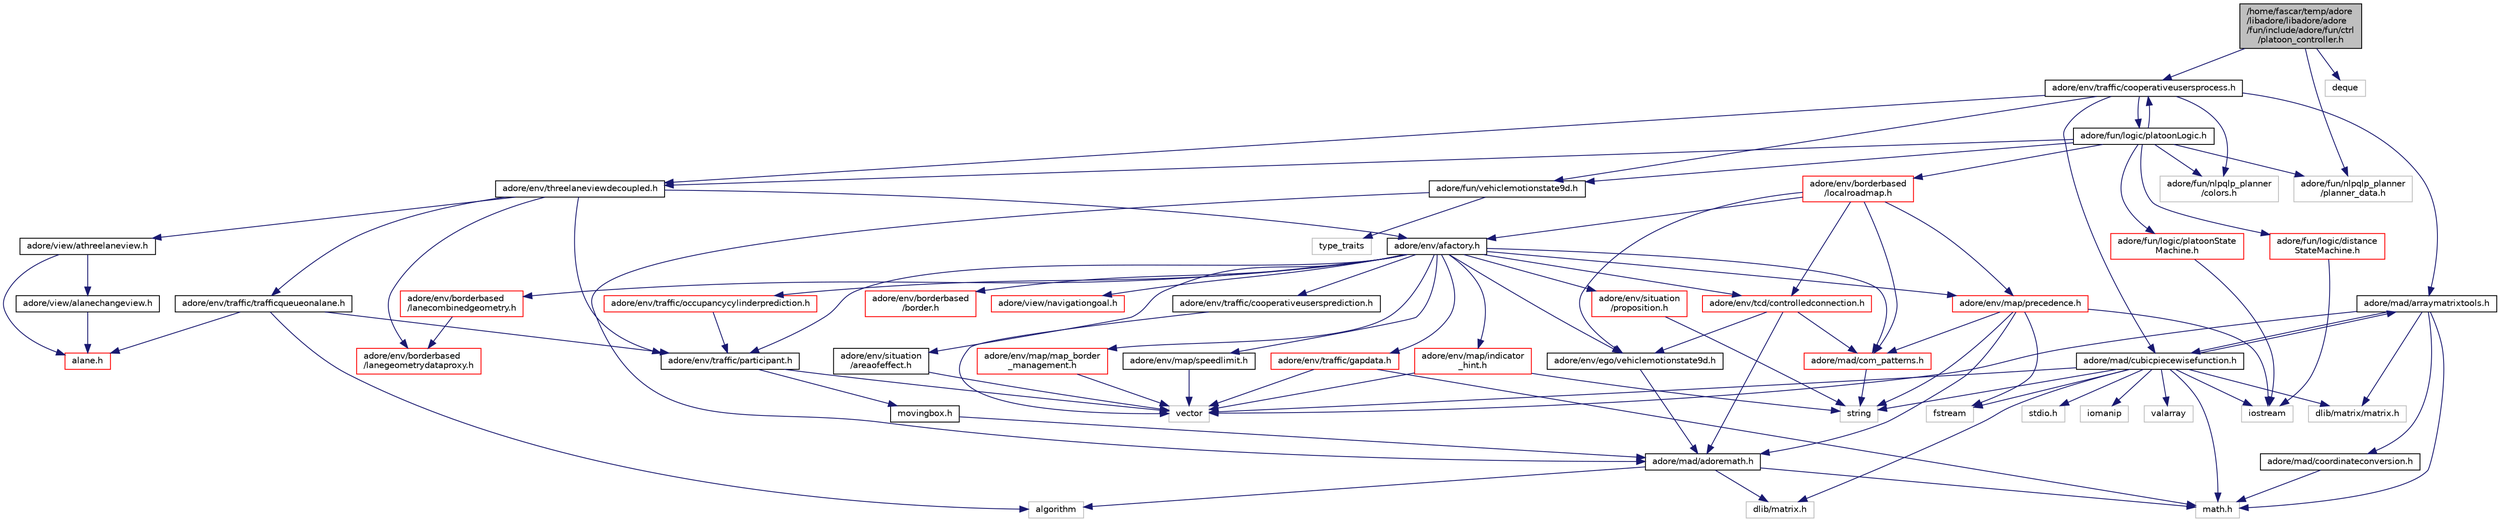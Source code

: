 digraph "/home/fascar/temp/adore/libadore/libadore/adore/fun/include/adore/fun/ctrl/platoon_controller.h"
{
 // LATEX_PDF_SIZE
  edge [fontname="Helvetica",fontsize="10",labelfontname="Helvetica",labelfontsize="10"];
  node [fontname="Helvetica",fontsize="10",shape=record];
  Node1 [label="/home/fascar/temp/adore\l/libadore/libadore/adore\l/fun/include/adore/fun/ctrl\l/platoon_controller.h",height=0.2,width=0.4,color="black", fillcolor="grey75", style="filled", fontcolor="black",tooltip=" "];
  Node1 -> Node2 [color="midnightblue",fontsize="10",style="solid",fontname="Helvetica"];
  Node2 [label="adore/env/traffic/cooperativeusersprocess.h",height=0.2,width=0.4,color="black", fillcolor="white", style="filled",URL="$cooperativeusersprocess_8h.html",tooltip=" "];
  Node2 -> Node3 [color="midnightblue",fontsize="10",style="solid",fontname="Helvetica"];
  Node3 [label="adore/mad/arraymatrixtools.h",height=0.2,width=0.4,color="black", fillcolor="white", style="filled",URL="$arraymatrixtools_8h.html",tooltip=" "];
  Node3 -> Node4 [color="midnightblue",fontsize="10",style="solid",fontname="Helvetica"];
  Node4 [label="math.h",height=0.2,width=0.4,color="grey75", fillcolor="white", style="filled",tooltip=" "];
  Node3 -> Node5 [color="midnightblue",fontsize="10",style="solid",fontname="Helvetica"];
  Node5 [label="adore/mad/cubicpiecewisefunction.h",height=0.2,width=0.4,color="black", fillcolor="white", style="filled",URL="$cubicpiecewisefunction_8h.html",tooltip=" "];
  Node5 -> Node6 [color="midnightblue",fontsize="10",style="solid",fontname="Helvetica"];
  Node6 [label="iostream",height=0.2,width=0.4,color="grey75", fillcolor="white", style="filled",tooltip=" "];
  Node5 -> Node7 [color="midnightblue",fontsize="10",style="solid",fontname="Helvetica"];
  Node7 [label="fstream",height=0.2,width=0.4,color="grey75", fillcolor="white", style="filled",tooltip=" "];
  Node5 -> Node8 [color="midnightblue",fontsize="10",style="solid",fontname="Helvetica"];
  Node8 [label="string",height=0.2,width=0.4,color="grey75", fillcolor="white", style="filled",tooltip=" "];
  Node5 -> Node9 [color="midnightblue",fontsize="10",style="solid",fontname="Helvetica"];
  Node9 [label="valarray",height=0.2,width=0.4,color="grey75", fillcolor="white", style="filled",tooltip=" "];
  Node5 -> Node4 [color="midnightblue",fontsize="10",style="solid",fontname="Helvetica"];
  Node5 -> Node10 [color="midnightblue",fontsize="10",style="solid",fontname="Helvetica"];
  Node10 [label="stdio.h",height=0.2,width=0.4,color="grey75", fillcolor="white", style="filled",tooltip=" "];
  Node5 -> Node11 [color="midnightblue",fontsize="10",style="solid",fontname="Helvetica"];
  Node11 [label="iomanip",height=0.2,width=0.4,color="grey75", fillcolor="white", style="filled",tooltip=" "];
  Node5 -> Node12 [color="midnightblue",fontsize="10",style="solid",fontname="Helvetica"];
  Node12 [label="dlib/matrix/matrix.h",height=0.2,width=0.4,color="grey75", fillcolor="white", style="filled",tooltip=" "];
  Node5 -> Node13 [color="midnightblue",fontsize="10",style="solid",fontname="Helvetica"];
  Node13 [label="dlib/matrix.h",height=0.2,width=0.4,color="grey75", fillcolor="white", style="filled",tooltip=" "];
  Node5 -> Node3 [color="midnightblue",fontsize="10",style="solid",fontname="Helvetica"];
  Node5 -> Node14 [color="midnightblue",fontsize="10",style="solid",fontname="Helvetica"];
  Node14 [label="vector",height=0.2,width=0.4,color="grey75", fillcolor="white", style="filled",tooltip=" "];
  Node3 -> Node15 [color="midnightblue",fontsize="10",style="solid",fontname="Helvetica"];
  Node15 [label="adore/mad/coordinateconversion.h",height=0.2,width=0.4,color="black", fillcolor="white", style="filled",URL="$coordinateconversion_8h.html",tooltip=" "];
  Node15 -> Node4 [color="midnightblue",fontsize="10",style="solid",fontname="Helvetica"];
  Node3 -> Node12 [color="midnightblue",fontsize="10",style="solid",fontname="Helvetica"];
  Node3 -> Node14 [color="midnightblue",fontsize="10",style="solid",fontname="Helvetica"];
  Node2 -> Node16 [color="midnightblue",fontsize="10",style="solid",fontname="Helvetica"];
  Node16 [label="adore/env/threelaneviewdecoupled.h",height=0.2,width=0.4,color="black", fillcolor="white", style="filled",URL="$threelaneviewdecoupled_8h.html",tooltip=" "];
  Node16 -> Node17 [color="midnightblue",fontsize="10",style="solid",fontname="Helvetica"];
  Node17 [label="adore/env/afactory.h",height=0.2,width=0.4,color="black", fillcolor="white", style="filled",URL="$env_2include_2adore_2env_2afactory_8h.html",tooltip=" "];
  Node17 -> Node18 [color="midnightblue",fontsize="10",style="solid",fontname="Helvetica"];
  Node18 [label="adore/env/borderbased\l/border.h",height=0.2,width=0.4,color="red", fillcolor="white", style="filled",URL="$border_8h.html",tooltip=" "];
  Node17 -> Node49 [color="midnightblue",fontsize="10",style="solid",fontname="Helvetica"];
  Node49 [label="adore/view/navigationgoal.h",height=0.2,width=0.4,color="red", fillcolor="white", style="filled",URL="$navigationgoal_8h.html",tooltip=" "];
  Node17 -> Node51 [color="midnightblue",fontsize="10",style="solid",fontname="Helvetica"];
  Node51 [label="adore/env/ego/vehiclemotionstate9d.h",height=0.2,width=0.4,color="black", fillcolor="white", style="filled",URL="$env_2include_2adore_2env_2ego_2vehiclemotionstate9d_8h.html",tooltip=" "];
  Node51 -> Node22 [color="midnightblue",fontsize="10",style="solid",fontname="Helvetica"];
  Node22 [label="adore/mad/adoremath.h",height=0.2,width=0.4,color="black", fillcolor="white", style="filled",URL="$adoremath_8h.html",tooltip=" "];
  Node22 -> Node13 [color="midnightblue",fontsize="10",style="solid",fontname="Helvetica"];
  Node22 -> Node4 [color="midnightblue",fontsize="10",style="solid",fontname="Helvetica"];
  Node22 -> Node23 [color="midnightblue",fontsize="10",style="solid",fontname="Helvetica"];
  Node23 [label="algorithm",height=0.2,width=0.4,color="grey75", fillcolor="white", style="filled",tooltip=" "];
  Node17 -> Node52 [color="midnightblue",fontsize="10",style="solid",fontname="Helvetica"];
  Node52 [label="adore/env/traffic/participant.h",height=0.2,width=0.4,color="black", fillcolor="white", style="filled",URL="$participant_8h.html",tooltip=" "];
  Node52 -> Node14 [color="midnightblue",fontsize="10",style="solid",fontname="Helvetica"];
  Node52 -> Node53 [color="midnightblue",fontsize="10",style="solid",fontname="Helvetica"];
  Node53 [label="movingbox.h",height=0.2,width=0.4,color="black", fillcolor="white", style="filled",URL="$movingbox_8h.html",tooltip=" "];
  Node53 -> Node22 [color="midnightblue",fontsize="10",style="solid",fontname="Helvetica"];
  Node17 -> Node54 [color="midnightblue",fontsize="10",style="solid",fontname="Helvetica"];
  Node54 [label="adore/mad/com_patterns.h",height=0.2,width=0.4,color="red", fillcolor="white", style="filled",URL="$com__patterns_8h.html",tooltip=" "];
  Node54 -> Node8 [color="midnightblue",fontsize="10",style="solid",fontname="Helvetica"];
  Node17 -> Node56 [color="midnightblue",fontsize="10",style="solid",fontname="Helvetica"];
  Node56 [label="adore/env/map/precedence.h",height=0.2,width=0.4,color="red", fillcolor="white", style="filled",URL="$precedence_8h.html",tooltip=" "];
  Node56 -> Node22 [color="midnightblue",fontsize="10",style="solid",fontname="Helvetica"];
  Node56 -> Node54 [color="midnightblue",fontsize="10",style="solid",fontname="Helvetica"];
  Node56 -> Node8 [color="midnightblue",fontsize="10",style="solid",fontname="Helvetica"];
  Node56 -> Node6 [color="midnightblue",fontsize="10",style="solid",fontname="Helvetica"];
  Node56 -> Node7 [color="midnightblue",fontsize="10",style="solid",fontname="Helvetica"];
  Node17 -> Node57 [color="midnightblue",fontsize="10",style="solid",fontname="Helvetica"];
  Node57 [label="adore/env/map/map_border\l_management.h",height=0.2,width=0.4,color="red", fillcolor="white", style="filled",URL="$map__border__management_8h.html",tooltip=" "];
  Node57 -> Node14 [color="midnightblue",fontsize="10",style="solid",fontname="Helvetica"];
  Node17 -> Node68 [color="midnightblue",fontsize="10",style="solid",fontname="Helvetica"];
  Node68 [label="adore/env/situation\l/proposition.h",height=0.2,width=0.4,color="red", fillcolor="white", style="filled",URL="$proposition_8h.html",tooltip=" "];
  Node68 -> Node8 [color="midnightblue",fontsize="10",style="solid",fontname="Helvetica"];
  Node17 -> Node69 [color="midnightblue",fontsize="10",style="solid",fontname="Helvetica"];
  Node69 [label="adore/env/tcd/controlledconnection.h",height=0.2,width=0.4,color="red", fillcolor="white", style="filled",URL="$controlledconnection_8h.html",tooltip=" "];
  Node69 -> Node54 [color="midnightblue",fontsize="10",style="solid",fontname="Helvetica"];
  Node69 -> Node22 [color="midnightblue",fontsize="10",style="solid",fontname="Helvetica"];
  Node69 -> Node51 [color="midnightblue",fontsize="10",style="solid",fontname="Helvetica"];
  Node17 -> Node73 [color="midnightblue",fontsize="10",style="solid",fontname="Helvetica"];
  Node73 [label="adore/env/traffic/occupancycylinderprediction.h",height=0.2,width=0.4,color="red", fillcolor="white", style="filled",URL="$occupancycylinderprediction_8h.html",tooltip=" "];
  Node73 -> Node52 [color="midnightblue",fontsize="10",style="solid",fontname="Helvetica"];
  Node17 -> Node77 [color="midnightblue",fontsize="10",style="solid",fontname="Helvetica"];
  Node77 [label="adore/env/borderbased\l/lanecombinedgeometry.h",height=0.2,width=0.4,color="red", fillcolor="white", style="filled",URL="$lanecombinedgeometry_8h.html",tooltip=" "];
  Node77 -> Node78 [color="midnightblue",fontsize="10",style="solid",fontname="Helvetica"];
  Node78 [label="adore/env/borderbased\l/lanegeometrydataproxy.h",height=0.2,width=0.4,color="red", fillcolor="white", style="filled",URL="$lanegeometrydataproxy_8h.html",tooltip=" "];
  Node17 -> Node84 [color="midnightblue",fontsize="10",style="solid",fontname="Helvetica"];
  Node84 [label="adore/env/map/speedlimit.h",height=0.2,width=0.4,color="black", fillcolor="white", style="filled",URL="$speedlimit_8h.html",tooltip=" "];
  Node84 -> Node14 [color="midnightblue",fontsize="10",style="solid",fontname="Helvetica"];
  Node17 -> Node85 [color="midnightblue",fontsize="10",style="solid",fontname="Helvetica"];
  Node85 [label="adore/env/situation\l/areaofeffect.h",height=0.2,width=0.4,color="black", fillcolor="white", style="filled",URL="$areaofeffect_8h.html",tooltip=" "];
  Node85 -> Node14 [color="midnightblue",fontsize="10",style="solid",fontname="Helvetica"];
  Node17 -> Node86 [color="midnightblue",fontsize="10",style="solid",fontname="Helvetica"];
  Node86 [label="adore/env/traffic/cooperativeusersprediction.h",height=0.2,width=0.4,color="black", fillcolor="white", style="filled",URL="$cooperativeusersprediction_8h.html",tooltip=" "];
  Node86 -> Node14 [color="midnightblue",fontsize="10",style="solid",fontname="Helvetica"];
  Node17 -> Node87 [color="midnightblue",fontsize="10",style="solid",fontname="Helvetica"];
  Node87 [label="adore/env/traffic/gapdata.h",height=0.2,width=0.4,color="red", fillcolor="white", style="filled",URL="$gapdata_8h.html",tooltip=" "];
  Node87 -> Node4 [color="midnightblue",fontsize="10",style="solid",fontname="Helvetica"];
  Node87 -> Node14 [color="midnightblue",fontsize="10",style="solid",fontname="Helvetica"];
  Node17 -> Node89 [color="midnightblue",fontsize="10",style="solid",fontname="Helvetica"];
  Node89 [label="adore/env/map/indicator\l_hint.h",height=0.2,width=0.4,color="red", fillcolor="white", style="filled",URL="$indicator__hint_8h.html",tooltip=" "];
  Node89 -> Node14 [color="midnightblue",fontsize="10",style="solid",fontname="Helvetica"];
  Node89 -> Node8 [color="midnightblue",fontsize="10",style="solid",fontname="Helvetica"];
  Node16 -> Node91 [color="midnightblue",fontsize="10",style="solid",fontname="Helvetica"];
  Node91 [label="adore/view/athreelaneview.h",height=0.2,width=0.4,color="black", fillcolor="white", style="filled",URL="$athreelaneview_8h.html",tooltip=" "];
  Node91 -> Node81 [color="midnightblue",fontsize="10",style="solid",fontname="Helvetica"];
  Node81 [label="alane.h",height=0.2,width=0.4,color="red", fillcolor="white", style="filled",URL="$alane_8h.html",tooltip=" "];
  Node91 -> Node80 [color="midnightblue",fontsize="10",style="solid",fontname="Helvetica"];
  Node80 [label="adore/view/alanechangeview.h",height=0.2,width=0.4,color="black", fillcolor="white", style="filled",URL="$alanechangeview_8h.html",tooltip=" "];
  Node80 -> Node81 [color="midnightblue",fontsize="10",style="solid",fontname="Helvetica"];
  Node16 -> Node52 [color="midnightblue",fontsize="10",style="solid",fontname="Helvetica"];
  Node16 -> Node92 [color="midnightblue",fontsize="10",style="solid",fontname="Helvetica"];
  Node92 [label="adore/env/traffic/trafficqueueonalane.h",height=0.2,width=0.4,color="black", fillcolor="white", style="filled",URL="$trafficqueueonalane_8h.html",tooltip=" "];
  Node92 -> Node81 [color="midnightblue",fontsize="10",style="solid",fontname="Helvetica"];
  Node92 -> Node52 [color="midnightblue",fontsize="10",style="solid",fontname="Helvetica"];
  Node92 -> Node23 [color="midnightblue",fontsize="10",style="solid",fontname="Helvetica"];
  Node16 -> Node78 [color="midnightblue",fontsize="10",style="solid",fontname="Helvetica"];
  Node2 -> Node93 [color="midnightblue",fontsize="10",style="solid",fontname="Helvetica"];
  Node93 [label="adore/fun/vehiclemotionstate9d.h",height=0.2,width=0.4,color="black", fillcolor="white", style="filled",URL="$fun_2include_2adore_2fun_2vehiclemotionstate9d_8h.html",tooltip=" "];
  Node93 -> Node22 [color="midnightblue",fontsize="10",style="solid",fontname="Helvetica"];
  Node93 -> Node94 [color="midnightblue",fontsize="10",style="solid",fontname="Helvetica"];
  Node94 [label="type_traits",height=0.2,width=0.4,color="grey75", fillcolor="white", style="filled",tooltip=" "];
  Node2 -> Node95 [color="midnightblue",fontsize="10",style="solid",fontname="Helvetica"];
  Node95 [label="adore/fun/logic/platoonLogic.h",height=0.2,width=0.4,color="black", fillcolor="white", style="filled",URL="$platoonLogic_8h.html",tooltip=" "];
  Node95 -> Node96 [color="midnightblue",fontsize="10",style="solid",fontname="Helvetica"];
  Node96 [label="adore/fun/logic/platoonState\lMachine.h",height=0.2,width=0.4,color="red", fillcolor="white", style="filled",URL="$platoonStateMachine_8h.html",tooltip=" "];
  Node96 -> Node6 [color="midnightblue",fontsize="10",style="solid",fontname="Helvetica"];
  Node95 -> Node103 [color="midnightblue",fontsize="10",style="solid",fontname="Helvetica"];
  Node103 [label="adore/fun/logic/distance\lStateMachine.h",height=0.2,width=0.4,color="red", fillcolor="white", style="filled",URL="$distanceStateMachine_8h.html",tooltip=" "];
  Node103 -> Node6 [color="midnightblue",fontsize="10",style="solid",fontname="Helvetica"];
  Node95 -> Node16 [color="midnightblue",fontsize="10",style="solid",fontname="Helvetica"];
  Node95 -> Node93 [color="midnightblue",fontsize="10",style="solid",fontname="Helvetica"];
  Node95 -> Node104 [color="midnightblue",fontsize="10",style="solid",fontname="Helvetica"];
  Node104 [label="adore/env/borderbased\l/localroadmap.h",height=0.2,width=0.4,color="red", fillcolor="white", style="filled",URL="$localroadmap_8h.html",tooltip=" "];
  Node104 -> Node17 [color="midnightblue",fontsize="10",style="solid",fontname="Helvetica"];
  Node104 -> Node54 [color="midnightblue",fontsize="10",style="solid",fontname="Helvetica"];
  Node104 -> Node51 [color="midnightblue",fontsize="10",style="solid",fontname="Helvetica"];
  Node104 -> Node56 [color="midnightblue",fontsize="10",style="solid",fontname="Helvetica"];
  Node104 -> Node69 [color="midnightblue",fontsize="10",style="solid",fontname="Helvetica"];
  Node95 -> Node2 [color="midnightblue",fontsize="10",style="solid",fontname="Helvetica"];
  Node95 -> Node131 [color="midnightblue",fontsize="10",style="solid",fontname="Helvetica"];
  Node131 [label="adore/fun/nlpqlp_planner\l/colors.h",height=0.2,width=0.4,color="grey75", fillcolor="white", style="filled",tooltip=" "];
  Node95 -> Node132 [color="midnightblue",fontsize="10",style="solid",fontname="Helvetica"];
  Node132 [label="adore/fun/nlpqlp_planner\l/planner_data.h",height=0.2,width=0.4,color="grey75", fillcolor="white", style="filled",tooltip=" "];
  Node2 -> Node5 [color="midnightblue",fontsize="10",style="solid",fontname="Helvetica"];
  Node2 -> Node131 [color="midnightblue",fontsize="10",style="solid",fontname="Helvetica"];
  Node1 -> Node132 [color="midnightblue",fontsize="10",style="solid",fontname="Helvetica"];
  Node1 -> Node62 [color="midnightblue",fontsize="10",style="solid",fontname="Helvetica"];
  Node62 [label="deque",height=0.2,width=0.4,color="grey75", fillcolor="white", style="filled",tooltip=" "];
}
